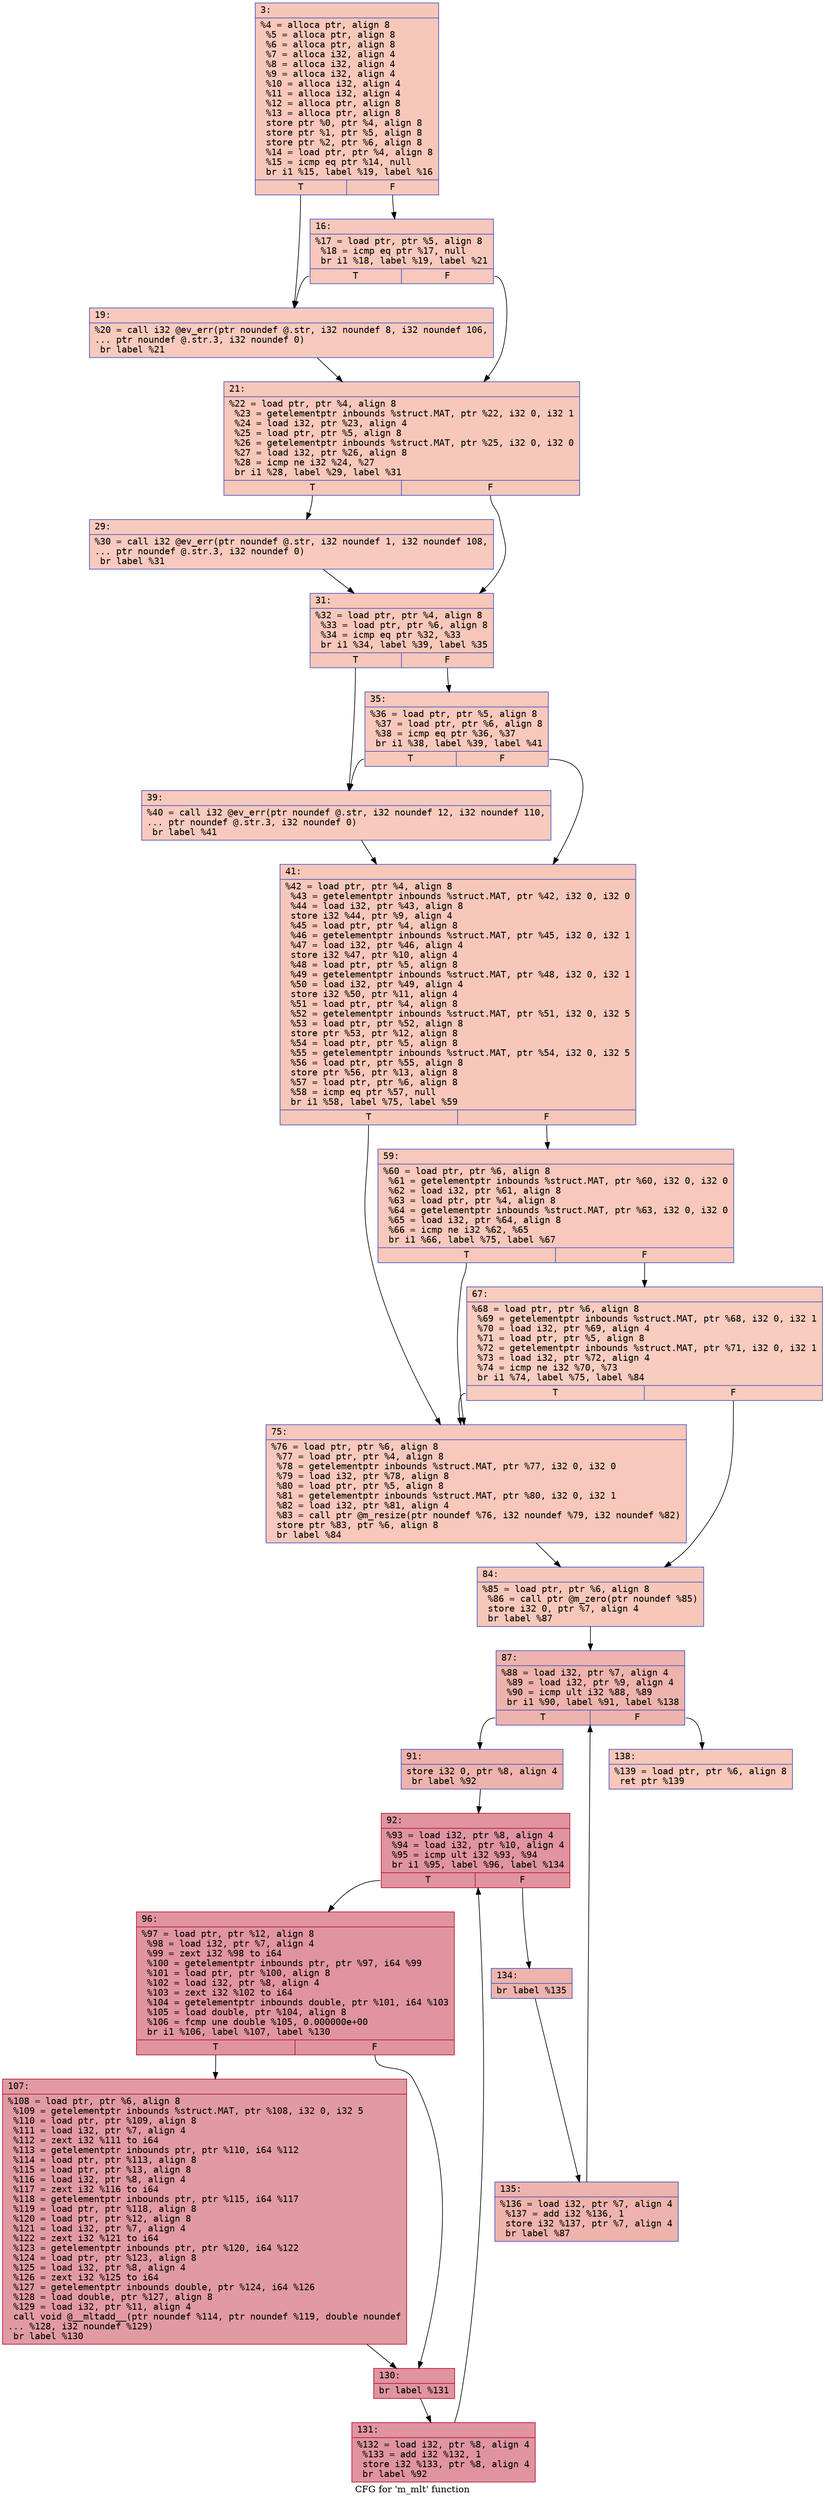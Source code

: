 digraph "CFG for 'm_mlt' function" {
	label="CFG for 'm_mlt' function";

	Node0x600003301900 [shape=record,color="#3d50c3ff", style=filled, fillcolor="#ec7f6370" fontname="Courier",label="{3:\l|  %4 = alloca ptr, align 8\l  %5 = alloca ptr, align 8\l  %6 = alloca ptr, align 8\l  %7 = alloca i32, align 4\l  %8 = alloca i32, align 4\l  %9 = alloca i32, align 4\l  %10 = alloca i32, align 4\l  %11 = alloca i32, align 4\l  %12 = alloca ptr, align 8\l  %13 = alloca ptr, align 8\l  store ptr %0, ptr %4, align 8\l  store ptr %1, ptr %5, align 8\l  store ptr %2, ptr %6, align 8\l  %14 = load ptr, ptr %4, align 8\l  %15 = icmp eq ptr %14, null\l  br i1 %15, label %19, label %16\l|{<s0>T|<s1>F}}"];
	Node0x600003301900:s0 -> Node0x6000033019a0[tooltip="3 -> 19\nProbability 37.50%" ];
	Node0x600003301900:s1 -> Node0x600003301950[tooltip="3 -> 16\nProbability 62.50%" ];
	Node0x600003301950 [shape=record,color="#3d50c3ff", style=filled, fillcolor="#ed836670" fontname="Courier",label="{16:\l|  %17 = load ptr, ptr %5, align 8\l  %18 = icmp eq ptr %17, null\l  br i1 %18, label %19, label %21\l|{<s0>T|<s1>F}}"];
	Node0x600003301950:s0 -> Node0x6000033019a0[tooltip="16 -> 19\nProbability 37.50%" ];
	Node0x600003301950:s1 -> Node0x6000033019f0[tooltip="16 -> 21\nProbability 62.50%" ];
	Node0x6000033019a0 [shape=record,color="#3d50c3ff", style=filled, fillcolor="#ef886b70" fontname="Courier",label="{19:\l|  %20 = call i32 @ev_err(ptr noundef @.str, i32 noundef 8, i32 noundef 106,\l... ptr noundef @.str.3, i32 noundef 0)\l  br label %21\l}"];
	Node0x6000033019a0 -> Node0x6000033019f0[tooltip="19 -> 21\nProbability 100.00%" ];
	Node0x6000033019f0 [shape=record,color="#3d50c3ff", style=filled, fillcolor="#ec7f6370" fontname="Courier",label="{21:\l|  %22 = load ptr, ptr %4, align 8\l  %23 = getelementptr inbounds %struct.MAT, ptr %22, i32 0, i32 1\l  %24 = load i32, ptr %23, align 4\l  %25 = load ptr, ptr %5, align 8\l  %26 = getelementptr inbounds %struct.MAT, ptr %25, i32 0, i32 0\l  %27 = load i32, ptr %26, align 8\l  %28 = icmp ne i32 %24, %27\l  br i1 %28, label %29, label %31\l|{<s0>T|<s1>F}}"];
	Node0x6000033019f0:s0 -> Node0x600003301a40[tooltip="21 -> 29\nProbability 50.00%" ];
	Node0x6000033019f0:s1 -> Node0x600003301a90[tooltip="21 -> 31\nProbability 50.00%" ];
	Node0x600003301a40 [shape=record,color="#3d50c3ff", style=filled, fillcolor="#ef886b70" fontname="Courier",label="{29:\l|  %30 = call i32 @ev_err(ptr noundef @.str, i32 noundef 1, i32 noundef 108,\l... ptr noundef @.str.3, i32 noundef 0)\l  br label %31\l}"];
	Node0x600003301a40 -> Node0x600003301a90[tooltip="29 -> 31\nProbability 100.00%" ];
	Node0x600003301a90 [shape=record,color="#3d50c3ff", style=filled, fillcolor="#ec7f6370" fontname="Courier",label="{31:\l|  %32 = load ptr, ptr %4, align 8\l  %33 = load ptr, ptr %6, align 8\l  %34 = icmp eq ptr %32, %33\l  br i1 %34, label %39, label %35\l|{<s0>T|<s1>F}}"];
	Node0x600003301a90:s0 -> Node0x600003301b30[tooltip="31 -> 39\nProbability 37.50%" ];
	Node0x600003301a90:s1 -> Node0x600003301ae0[tooltip="31 -> 35\nProbability 62.50%" ];
	Node0x600003301ae0 [shape=record,color="#3d50c3ff", style=filled, fillcolor="#ed836670" fontname="Courier",label="{35:\l|  %36 = load ptr, ptr %5, align 8\l  %37 = load ptr, ptr %6, align 8\l  %38 = icmp eq ptr %36, %37\l  br i1 %38, label %39, label %41\l|{<s0>T|<s1>F}}"];
	Node0x600003301ae0:s0 -> Node0x600003301b30[tooltip="35 -> 39\nProbability 37.50%" ];
	Node0x600003301ae0:s1 -> Node0x600003301b80[tooltip="35 -> 41\nProbability 62.50%" ];
	Node0x600003301b30 [shape=record,color="#3d50c3ff", style=filled, fillcolor="#ef886b70" fontname="Courier",label="{39:\l|  %40 = call i32 @ev_err(ptr noundef @.str, i32 noundef 12, i32 noundef 110,\l... ptr noundef @.str.3, i32 noundef 0)\l  br label %41\l}"];
	Node0x600003301b30 -> Node0x600003301b80[tooltip="39 -> 41\nProbability 100.00%" ];
	Node0x600003301b80 [shape=record,color="#3d50c3ff", style=filled, fillcolor="#ec7f6370" fontname="Courier",label="{41:\l|  %42 = load ptr, ptr %4, align 8\l  %43 = getelementptr inbounds %struct.MAT, ptr %42, i32 0, i32 0\l  %44 = load i32, ptr %43, align 8\l  store i32 %44, ptr %9, align 4\l  %45 = load ptr, ptr %4, align 8\l  %46 = getelementptr inbounds %struct.MAT, ptr %45, i32 0, i32 1\l  %47 = load i32, ptr %46, align 4\l  store i32 %47, ptr %10, align 4\l  %48 = load ptr, ptr %5, align 8\l  %49 = getelementptr inbounds %struct.MAT, ptr %48, i32 0, i32 1\l  %50 = load i32, ptr %49, align 4\l  store i32 %50, ptr %11, align 4\l  %51 = load ptr, ptr %4, align 8\l  %52 = getelementptr inbounds %struct.MAT, ptr %51, i32 0, i32 5\l  %53 = load ptr, ptr %52, align 8\l  store ptr %53, ptr %12, align 8\l  %54 = load ptr, ptr %5, align 8\l  %55 = getelementptr inbounds %struct.MAT, ptr %54, i32 0, i32 5\l  %56 = load ptr, ptr %55, align 8\l  store ptr %56, ptr %13, align 8\l  %57 = load ptr, ptr %6, align 8\l  %58 = icmp eq ptr %57, null\l  br i1 %58, label %75, label %59\l|{<s0>T|<s1>F}}"];
	Node0x600003301b80:s0 -> Node0x600003301c70[tooltip="41 -> 75\nProbability 37.50%" ];
	Node0x600003301b80:s1 -> Node0x600003301bd0[tooltip="41 -> 59\nProbability 62.50%" ];
	Node0x600003301bd0 [shape=record,color="#3d50c3ff", style=filled, fillcolor="#ed836670" fontname="Courier",label="{59:\l|  %60 = load ptr, ptr %6, align 8\l  %61 = getelementptr inbounds %struct.MAT, ptr %60, i32 0, i32 0\l  %62 = load i32, ptr %61, align 8\l  %63 = load ptr, ptr %4, align 8\l  %64 = getelementptr inbounds %struct.MAT, ptr %63, i32 0, i32 0\l  %65 = load i32, ptr %64, align 8\l  %66 = icmp ne i32 %62, %65\l  br i1 %66, label %75, label %67\l|{<s0>T|<s1>F}}"];
	Node0x600003301bd0:s0 -> Node0x600003301c70[tooltip="59 -> 75\nProbability 50.00%" ];
	Node0x600003301bd0:s1 -> Node0x600003301c20[tooltip="59 -> 67\nProbability 50.00%" ];
	Node0x600003301c20 [shape=record,color="#3d50c3ff", style=filled, fillcolor="#f08b6e70" fontname="Courier",label="{67:\l|  %68 = load ptr, ptr %6, align 8\l  %69 = getelementptr inbounds %struct.MAT, ptr %68, i32 0, i32 1\l  %70 = load i32, ptr %69, align 4\l  %71 = load ptr, ptr %5, align 8\l  %72 = getelementptr inbounds %struct.MAT, ptr %71, i32 0, i32 1\l  %73 = load i32, ptr %72, align 4\l  %74 = icmp ne i32 %70, %73\l  br i1 %74, label %75, label %84\l|{<s0>T|<s1>F}}"];
	Node0x600003301c20:s0 -> Node0x600003301c70[tooltip="67 -> 75\nProbability 50.00%" ];
	Node0x600003301c20:s1 -> Node0x600003301cc0[tooltip="67 -> 84\nProbability 50.00%" ];
	Node0x600003301c70 [shape=record,color="#3d50c3ff", style=filled, fillcolor="#ed836670" fontname="Courier",label="{75:\l|  %76 = load ptr, ptr %6, align 8\l  %77 = load ptr, ptr %4, align 8\l  %78 = getelementptr inbounds %struct.MAT, ptr %77, i32 0, i32 0\l  %79 = load i32, ptr %78, align 8\l  %80 = load ptr, ptr %5, align 8\l  %81 = getelementptr inbounds %struct.MAT, ptr %80, i32 0, i32 1\l  %82 = load i32, ptr %81, align 4\l  %83 = call ptr @m_resize(ptr noundef %76, i32 noundef %79, i32 noundef %82)\l  store ptr %83, ptr %6, align 8\l  br label %84\l}"];
	Node0x600003301c70 -> Node0x600003301cc0[tooltip="75 -> 84\nProbability 100.00%" ];
	Node0x600003301cc0 [shape=record,color="#3d50c3ff", style=filled, fillcolor="#ec7f6370" fontname="Courier",label="{84:\l|  %85 = load ptr, ptr %6, align 8\l  %86 = call ptr @m_zero(ptr noundef %85)\l  store i32 0, ptr %7, align 4\l  br label %87\l}"];
	Node0x600003301cc0 -> Node0x600003301d10[tooltip="84 -> 87\nProbability 100.00%" ];
	Node0x600003301d10 [shape=record,color="#3d50c3ff", style=filled, fillcolor="#d6524470" fontname="Courier",label="{87:\l|  %88 = load i32, ptr %7, align 4\l  %89 = load i32, ptr %9, align 4\l  %90 = icmp ult i32 %88, %89\l  br i1 %90, label %91, label %138\l|{<s0>T|<s1>F}}"];
	Node0x600003301d10:s0 -> Node0x600003301d60[tooltip="87 -> 91\nProbability 96.88%" ];
	Node0x600003301d10:s1 -> Node0x600003301fe0[tooltip="87 -> 138\nProbability 3.12%" ];
	Node0x600003301d60 [shape=record,color="#3d50c3ff", style=filled, fillcolor="#d6524470" fontname="Courier",label="{91:\l|  store i32 0, ptr %8, align 4\l  br label %92\l}"];
	Node0x600003301d60 -> Node0x600003301db0[tooltip="91 -> 92\nProbability 100.00%" ];
	Node0x600003301db0 [shape=record,color="#b70d28ff", style=filled, fillcolor="#b70d2870" fontname="Courier",label="{92:\l|  %93 = load i32, ptr %8, align 4\l  %94 = load i32, ptr %10, align 4\l  %95 = icmp ult i32 %93, %94\l  br i1 %95, label %96, label %134\l|{<s0>T|<s1>F}}"];
	Node0x600003301db0:s0 -> Node0x600003301e00[tooltip="92 -> 96\nProbability 96.88%" ];
	Node0x600003301db0:s1 -> Node0x600003301f40[tooltip="92 -> 134\nProbability 3.12%" ];
	Node0x600003301e00 [shape=record,color="#b70d28ff", style=filled, fillcolor="#b70d2870" fontname="Courier",label="{96:\l|  %97 = load ptr, ptr %12, align 8\l  %98 = load i32, ptr %7, align 4\l  %99 = zext i32 %98 to i64\l  %100 = getelementptr inbounds ptr, ptr %97, i64 %99\l  %101 = load ptr, ptr %100, align 8\l  %102 = load i32, ptr %8, align 4\l  %103 = zext i32 %102 to i64\l  %104 = getelementptr inbounds double, ptr %101, i64 %103\l  %105 = load double, ptr %104, align 8\l  %106 = fcmp une double %105, 0.000000e+00\l  br i1 %106, label %107, label %130\l|{<s0>T|<s1>F}}"];
	Node0x600003301e00:s0 -> Node0x600003301e50[tooltip="96 -> 107\nProbability 62.50%" ];
	Node0x600003301e00:s1 -> Node0x600003301ea0[tooltip="96 -> 130\nProbability 37.50%" ];
	Node0x600003301e50 [shape=record,color="#b70d28ff", style=filled, fillcolor="#bb1b2c70" fontname="Courier",label="{107:\l|  %108 = load ptr, ptr %6, align 8\l  %109 = getelementptr inbounds %struct.MAT, ptr %108, i32 0, i32 5\l  %110 = load ptr, ptr %109, align 8\l  %111 = load i32, ptr %7, align 4\l  %112 = zext i32 %111 to i64\l  %113 = getelementptr inbounds ptr, ptr %110, i64 %112\l  %114 = load ptr, ptr %113, align 8\l  %115 = load ptr, ptr %13, align 8\l  %116 = load i32, ptr %8, align 4\l  %117 = zext i32 %116 to i64\l  %118 = getelementptr inbounds ptr, ptr %115, i64 %117\l  %119 = load ptr, ptr %118, align 8\l  %120 = load ptr, ptr %12, align 8\l  %121 = load i32, ptr %7, align 4\l  %122 = zext i32 %121 to i64\l  %123 = getelementptr inbounds ptr, ptr %120, i64 %122\l  %124 = load ptr, ptr %123, align 8\l  %125 = load i32, ptr %8, align 4\l  %126 = zext i32 %125 to i64\l  %127 = getelementptr inbounds double, ptr %124, i64 %126\l  %128 = load double, ptr %127, align 8\l  %129 = load i32, ptr %11, align 4\l  call void @__mltadd__(ptr noundef %114, ptr noundef %119, double noundef\l... %128, i32 noundef %129)\l  br label %130\l}"];
	Node0x600003301e50 -> Node0x600003301ea0[tooltip="107 -> 130\nProbability 100.00%" ];
	Node0x600003301ea0 [shape=record,color="#b70d28ff", style=filled, fillcolor="#b70d2870" fontname="Courier",label="{130:\l|  br label %131\l}"];
	Node0x600003301ea0 -> Node0x600003301ef0[tooltip="130 -> 131\nProbability 100.00%" ];
	Node0x600003301ef0 [shape=record,color="#b70d28ff", style=filled, fillcolor="#b70d2870" fontname="Courier",label="{131:\l|  %132 = load i32, ptr %8, align 4\l  %133 = add i32 %132, 1\l  store i32 %133, ptr %8, align 4\l  br label %92\l}"];
	Node0x600003301ef0 -> Node0x600003301db0[tooltip="131 -> 92\nProbability 100.00%" ];
	Node0x600003301f40 [shape=record,color="#3d50c3ff", style=filled, fillcolor="#d6524470" fontname="Courier",label="{134:\l|  br label %135\l}"];
	Node0x600003301f40 -> Node0x600003301f90[tooltip="134 -> 135\nProbability 100.00%" ];
	Node0x600003301f90 [shape=record,color="#3d50c3ff", style=filled, fillcolor="#d6524470" fontname="Courier",label="{135:\l|  %136 = load i32, ptr %7, align 4\l  %137 = add i32 %136, 1\l  store i32 %137, ptr %7, align 4\l  br label %87\l}"];
	Node0x600003301f90 -> Node0x600003301d10[tooltip="135 -> 87\nProbability 100.00%" ];
	Node0x600003301fe0 [shape=record,color="#3d50c3ff", style=filled, fillcolor="#ec7f6370" fontname="Courier",label="{138:\l|  %139 = load ptr, ptr %6, align 8\l  ret ptr %139\l}"];
}
